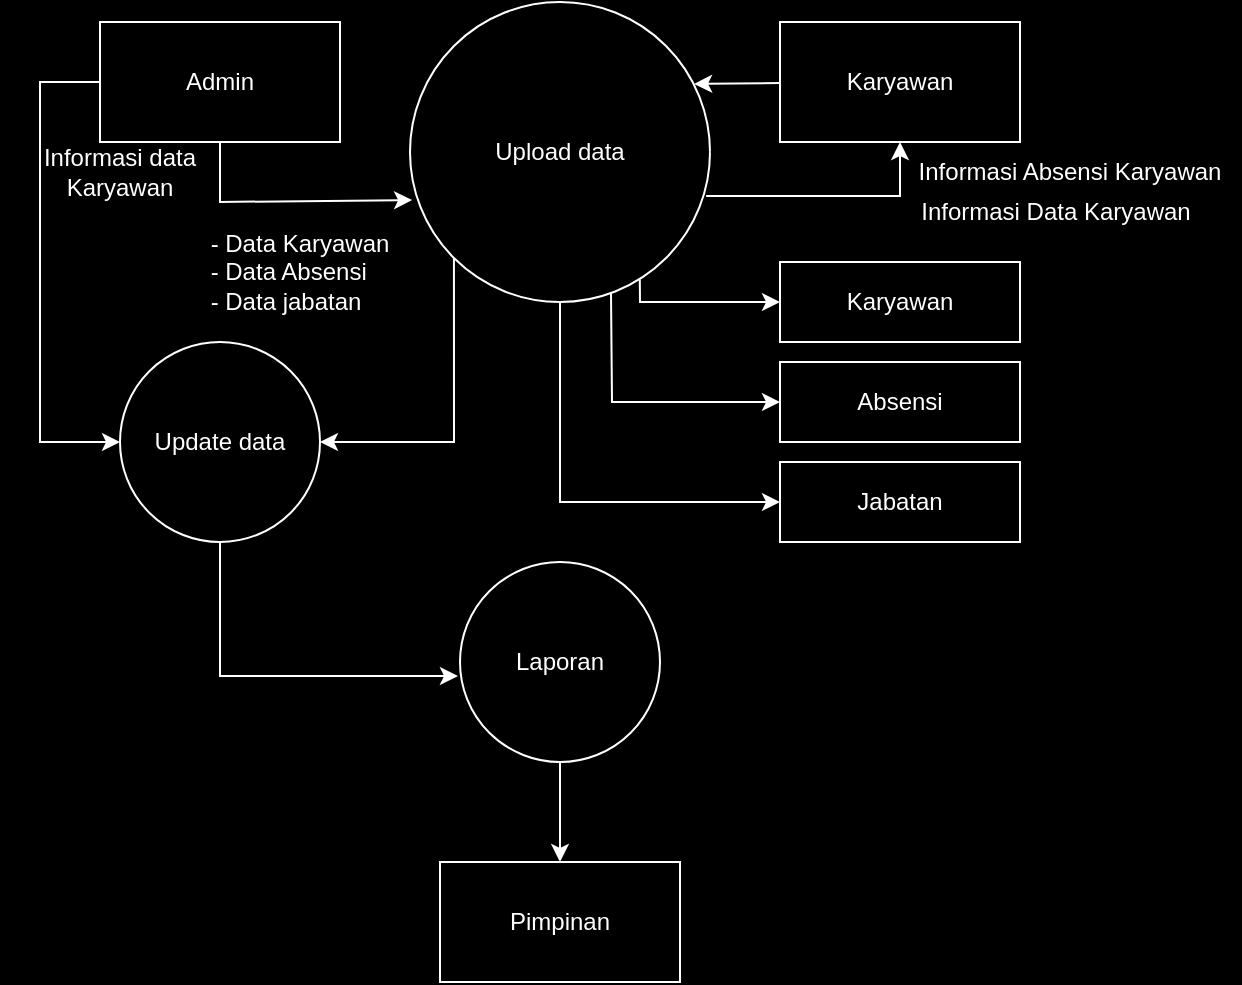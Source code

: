 <mxfile version="24.3.1" type="github">
  <diagram name="Page-1" id="_4LtVqTT80-U93vkpkqB">
    <mxGraphModel dx="832" dy="491" grid="1" gridSize="10" guides="1" tooltips="1" connect="1" arrows="1" fold="1" page="1" pageScale="1" pageWidth="850" pageHeight="1100" background="#000000" math="0" shadow="0">
      <root>
        <mxCell id="0" />
        <mxCell id="1" parent="0" />
        <mxCell id="oKI8DQixSD9L8j8ENroI-1" value="&lt;font color=&quot;#ffffff&quot;&gt;Update data&lt;/font&gt;" style="ellipse;whiteSpace=wrap;html=1;aspect=fixed;fillColor=none;strokeColor=#FFFFFF;" vertex="1" parent="1">
          <mxGeometry x="200" y="390" width="100" height="100" as="geometry" />
        </mxCell>
        <mxCell id="oKI8DQixSD9L8j8ENroI-12" style="edgeStyle=orthogonalEdgeStyle;rounded=0;orthogonalLoop=1;jettySize=auto;html=1;exitX=0.5;exitY=1;exitDx=0;exitDy=0;strokeColor=#FFFFFF;entryX=0;entryY=0.5;entryDx=0;entryDy=0;" edge="1" parent="1" source="oKI8DQixSD9L8j8ENroI-2" target="oKI8DQixSD9L8j8ENroI-10">
          <mxGeometry relative="1" as="geometry">
            <mxPoint x="440" y="450" as="targetPoint" />
          </mxGeometry>
        </mxCell>
        <mxCell id="oKI8DQixSD9L8j8ENroI-24" style="edgeStyle=orthogonalEdgeStyle;rounded=0;orthogonalLoop=1;jettySize=auto;html=1;exitX=0;exitY=1;exitDx=0;exitDy=0;entryX=1;entryY=0.5;entryDx=0;entryDy=0;strokeColor=#FFFFFF;" edge="1" parent="1" source="oKI8DQixSD9L8j8ENroI-2" target="oKI8DQixSD9L8j8ENroI-1">
          <mxGeometry relative="1" as="geometry">
            <mxPoint x="330" y="420" as="targetPoint" />
            <Array as="points">
              <mxPoint x="367" y="440" />
            </Array>
          </mxGeometry>
        </mxCell>
        <mxCell id="oKI8DQixSD9L8j8ENroI-2" value="&lt;font color=&quot;#ffffff&quot;&gt;Upload data&lt;/font&gt;" style="ellipse;whiteSpace=wrap;html=1;aspect=fixed;strokeColor=#FFFFFF;fillColor=none;" vertex="1" parent="1">
          <mxGeometry x="345" y="220" width="150" height="150" as="geometry" />
        </mxCell>
        <mxCell id="oKI8DQixSD9L8j8ENroI-3" value="&lt;font color=&quot;#ffffff&quot;&gt;Laporan&lt;/font&gt;" style="ellipse;whiteSpace=wrap;html=1;aspect=fixed;fillColor=none;strokeColor=#FFFFFF;" vertex="1" parent="1">
          <mxGeometry x="370" y="500" width="100" height="100" as="geometry" />
        </mxCell>
        <mxCell id="oKI8DQixSD9L8j8ENroI-4" value="&lt;font color=&quot;#ffffff&quot;&gt;Admin&lt;/font&gt;" style="rounded=0;whiteSpace=wrap;html=1;strokeColor=#FFFFFF;fillColor=none;" vertex="1" parent="1">
          <mxGeometry x="190" y="230" width="120" height="60" as="geometry" />
        </mxCell>
        <mxCell id="oKI8DQixSD9L8j8ENroI-5" value="&lt;font color=&quot;#ffffff&quot;&gt;Karyawan&lt;/font&gt;" style="rounded=0;whiteSpace=wrap;html=1;strokeColor=#FFFFFF;fillColor=none;" vertex="1" parent="1">
          <mxGeometry x="530" y="230" width="120" height="60" as="geometry" />
        </mxCell>
        <mxCell id="oKI8DQixSD9L8j8ENroI-22" value="" style="edgeStyle=orthogonalEdgeStyle;rounded=0;orthogonalLoop=1;jettySize=auto;html=1;" edge="1" parent="1" source="oKI8DQixSD9L8j8ENroI-6" target="oKI8DQixSD9L8j8ENroI-2">
          <mxGeometry relative="1" as="geometry" />
        </mxCell>
        <mxCell id="oKI8DQixSD9L8j8ENroI-6" value="&lt;font color=&quot;#ffffff&quot;&gt;Karyawan&lt;/font&gt;" style="rounded=0;whiteSpace=wrap;html=1;strokeColor=#FFFFFF;fillColor=none;" vertex="1" parent="1">
          <mxGeometry x="530" y="350" width="120" height="40" as="geometry" />
        </mxCell>
        <mxCell id="oKI8DQixSD9L8j8ENroI-9" value="&lt;font color=&quot;#ffffff&quot;&gt;Absensi&lt;/font&gt;" style="rounded=0;whiteSpace=wrap;html=1;strokeColor=#FFFFFF;fillColor=none;" vertex="1" parent="1">
          <mxGeometry x="530" y="400" width="120" height="40" as="geometry" />
        </mxCell>
        <mxCell id="oKI8DQixSD9L8j8ENroI-10" value="&lt;font color=&quot;#ffffff&quot;&gt;Jabatan&lt;/font&gt;" style="rounded=0;whiteSpace=wrap;html=1;strokeColor=#FFFFFF;fillColor=none;" vertex="1" parent="1">
          <mxGeometry x="530" y="450" width="120" height="40" as="geometry" />
        </mxCell>
        <mxCell id="oKI8DQixSD9L8j8ENroI-11" value="&lt;font color=&quot;#ffffff&quot;&gt;Pimpinan&lt;/font&gt;" style="rounded=0;whiteSpace=wrap;html=1;strokeColor=#FFFFFF;fillColor=none;" vertex="1" parent="1">
          <mxGeometry x="360" y="650" width="120" height="60" as="geometry" />
        </mxCell>
        <mxCell id="oKI8DQixSD9L8j8ENroI-13" value="" style="endArrow=classic;html=1;rounded=0;exitX=0.67;exitY=0.97;exitDx=0;exitDy=0;exitPerimeter=0;entryX=0;entryY=0.5;entryDx=0;entryDy=0;strokeColor=#FFFFFF;" edge="1" parent="1" source="oKI8DQixSD9L8j8ENroI-2" target="oKI8DQixSD9L8j8ENroI-9">
          <mxGeometry width="50" height="50" relative="1" as="geometry">
            <mxPoint x="400" y="510" as="sourcePoint" />
            <mxPoint x="450" y="460" as="targetPoint" />
            <Array as="points">
              <mxPoint x="446" y="420" />
            </Array>
          </mxGeometry>
        </mxCell>
        <mxCell id="oKI8DQixSD9L8j8ENroI-14" value="" style="endArrow=classic;html=1;rounded=0;entryX=0;entryY=0.5;entryDx=0;entryDy=0;strokeColor=#FFFFFF;exitX=0.766;exitY=0.924;exitDx=0;exitDy=0;exitPerimeter=0;" edge="1" parent="1" source="oKI8DQixSD9L8j8ENroI-2" target="oKI8DQixSD9L8j8ENroI-6">
          <mxGeometry width="50" height="50" relative="1" as="geometry">
            <mxPoint x="460" y="360" as="sourcePoint" />
            <mxPoint x="450" y="460" as="targetPoint" />
            <Array as="points">
              <mxPoint x="460" y="370" />
            </Array>
          </mxGeometry>
        </mxCell>
        <mxCell id="oKI8DQixSD9L8j8ENroI-16" value="" style="endArrow=classic;html=1;rounded=0;entryX=0.947;entryY=0.273;entryDx=0;entryDy=0;entryPerimeter=0;strokeColor=#FFFFFF;" edge="1" parent="1" source="oKI8DQixSD9L8j8ENroI-5" target="oKI8DQixSD9L8j8ENroI-2">
          <mxGeometry width="50" height="50" relative="1" as="geometry">
            <mxPoint x="330" y="420" as="sourcePoint" />
            <mxPoint x="380" y="370" as="targetPoint" />
          </mxGeometry>
        </mxCell>
        <mxCell id="oKI8DQixSD9L8j8ENroI-17" value="" style="endArrow=classic;html=1;rounded=0;entryX=0.5;entryY=1;entryDx=0;entryDy=0;exitX=0.987;exitY=0.647;exitDx=0;exitDy=0;exitPerimeter=0;strokeColor=#FFFFFF;" edge="1" parent="1" source="oKI8DQixSD9L8j8ENroI-2" target="oKI8DQixSD9L8j8ENroI-5">
          <mxGeometry width="50" height="50" relative="1" as="geometry">
            <mxPoint x="330" y="420" as="sourcePoint" />
            <mxPoint x="380" y="370" as="targetPoint" />
            <Array as="points">
              <mxPoint x="590" y="317" />
            </Array>
          </mxGeometry>
        </mxCell>
        <mxCell id="oKI8DQixSD9L8j8ENroI-18" value="" style="endArrow=classic;html=1;rounded=0;entryX=0.007;entryY=0.66;entryDx=0;entryDy=0;entryPerimeter=0;exitX=0.5;exitY=1;exitDx=0;exitDy=0;strokeColor=#FFFFFF;" edge="1" parent="1" source="oKI8DQixSD9L8j8ENroI-4" target="oKI8DQixSD9L8j8ENroI-2">
          <mxGeometry width="50" height="50" relative="1" as="geometry">
            <mxPoint x="330" y="420" as="sourcePoint" />
            <mxPoint x="380" y="370" as="targetPoint" />
            <Array as="points">
              <mxPoint x="250" y="320" />
            </Array>
          </mxGeometry>
        </mxCell>
        <mxCell id="oKI8DQixSD9L8j8ENroI-19" value="" style="endArrow=classic;html=1;rounded=0;exitX=0;exitY=0.5;exitDx=0;exitDy=0;entryX=0;entryY=0.5;entryDx=0;entryDy=0;strokeColor=#FFFFFF;" edge="1" parent="1" source="oKI8DQixSD9L8j8ENroI-4" target="oKI8DQixSD9L8j8ENroI-1">
          <mxGeometry width="50" height="50" relative="1" as="geometry">
            <mxPoint x="330" y="420" as="sourcePoint" />
            <mxPoint x="380" y="370" as="targetPoint" />
            <Array as="points">
              <mxPoint x="160" y="260" />
              <mxPoint x="160" y="440" />
            </Array>
          </mxGeometry>
        </mxCell>
        <mxCell id="oKI8DQixSD9L8j8ENroI-20" value="" style="endArrow=classic;html=1;rounded=0;exitX=0.5;exitY=1;exitDx=0;exitDy=0;entryX=-0.01;entryY=0.57;entryDx=0;entryDy=0;entryPerimeter=0;strokeColor=#FFFFFF;" edge="1" parent="1" source="oKI8DQixSD9L8j8ENroI-1" target="oKI8DQixSD9L8j8ENroI-3">
          <mxGeometry width="50" height="50" relative="1" as="geometry">
            <mxPoint x="330" y="580" as="sourcePoint" />
            <mxPoint x="380" y="530" as="targetPoint" />
            <Array as="points">
              <mxPoint x="250" y="557" />
            </Array>
          </mxGeometry>
        </mxCell>
        <mxCell id="oKI8DQixSD9L8j8ENroI-21" value="" style="endArrow=classic;html=1;rounded=0;entryX=0.5;entryY=0;entryDx=0;entryDy=0;exitX=0.5;exitY=1;exitDx=0;exitDy=0;strokeColor=#FFFFFF;" edge="1" parent="1" source="oKI8DQixSD9L8j8ENroI-3" target="oKI8DQixSD9L8j8ENroI-11">
          <mxGeometry width="50" height="50" relative="1" as="geometry">
            <mxPoint x="330" y="580" as="sourcePoint" />
            <mxPoint x="380" y="530" as="targetPoint" />
          </mxGeometry>
        </mxCell>
        <mxCell id="oKI8DQixSD9L8j8ENroI-25" value="Text" style="text;html=1;align=center;verticalAlign=middle;whiteSpace=wrap;rounded=0;" vertex="1" parent="1">
          <mxGeometry x="330" y="460" width="60" height="30" as="geometry" />
        </mxCell>
        <mxCell id="oKI8DQixSD9L8j8ENroI-26" value="&lt;font color=&quot;#ffffff&quot;&gt;Informasi data Karyawan&lt;/font&gt;" style="text;html=1;align=center;verticalAlign=middle;whiteSpace=wrap;rounded=0;" vertex="1" parent="1">
          <mxGeometry x="140" y="290" width="120" height="30" as="geometry" />
        </mxCell>
        <mxCell id="oKI8DQixSD9L8j8ENroI-27" value="&lt;font color=&quot;#ffffff&quot;&gt;Informasi Absensi Karyawan&lt;/font&gt;" style="text;html=1;align=center;verticalAlign=middle;whiteSpace=wrap;rounded=0;" vertex="1" parent="1">
          <mxGeometry x="590" y="290" width="170" height="30" as="geometry" />
        </mxCell>
        <mxCell id="oKI8DQixSD9L8j8ENroI-29" value="&lt;font color=&quot;#ffffff&quot;&gt;Informasi Data Karyawan&lt;/font&gt;" style="text;html=1;align=center;verticalAlign=middle;whiteSpace=wrap;rounded=0;" vertex="1" parent="1">
          <mxGeometry x="598" y="310" width="140" height="30" as="geometry" />
        </mxCell>
        <mxCell id="oKI8DQixSD9L8j8ENroI-31" value="- Data Karyawan&lt;div style=&quot;text-align: left;&quot;&gt;- Data Absensi&lt;/div&gt;&lt;div style=&quot;text-align: left;&quot;&gt;- Data jabatan&lt;/div&gt;" style="text;html=1;align=center;verticalAlign=middle;whiteSpace=wrap;rounded=0;fontColor=#FFFFFF;" vertex="1" parent="1">
          <mxGeometry x="240" y="330" width="100" height="50" as="geometry" />
        </mxCell>
      </root>
    </mxGraphModel>
  </diagram>
</mxfile>
